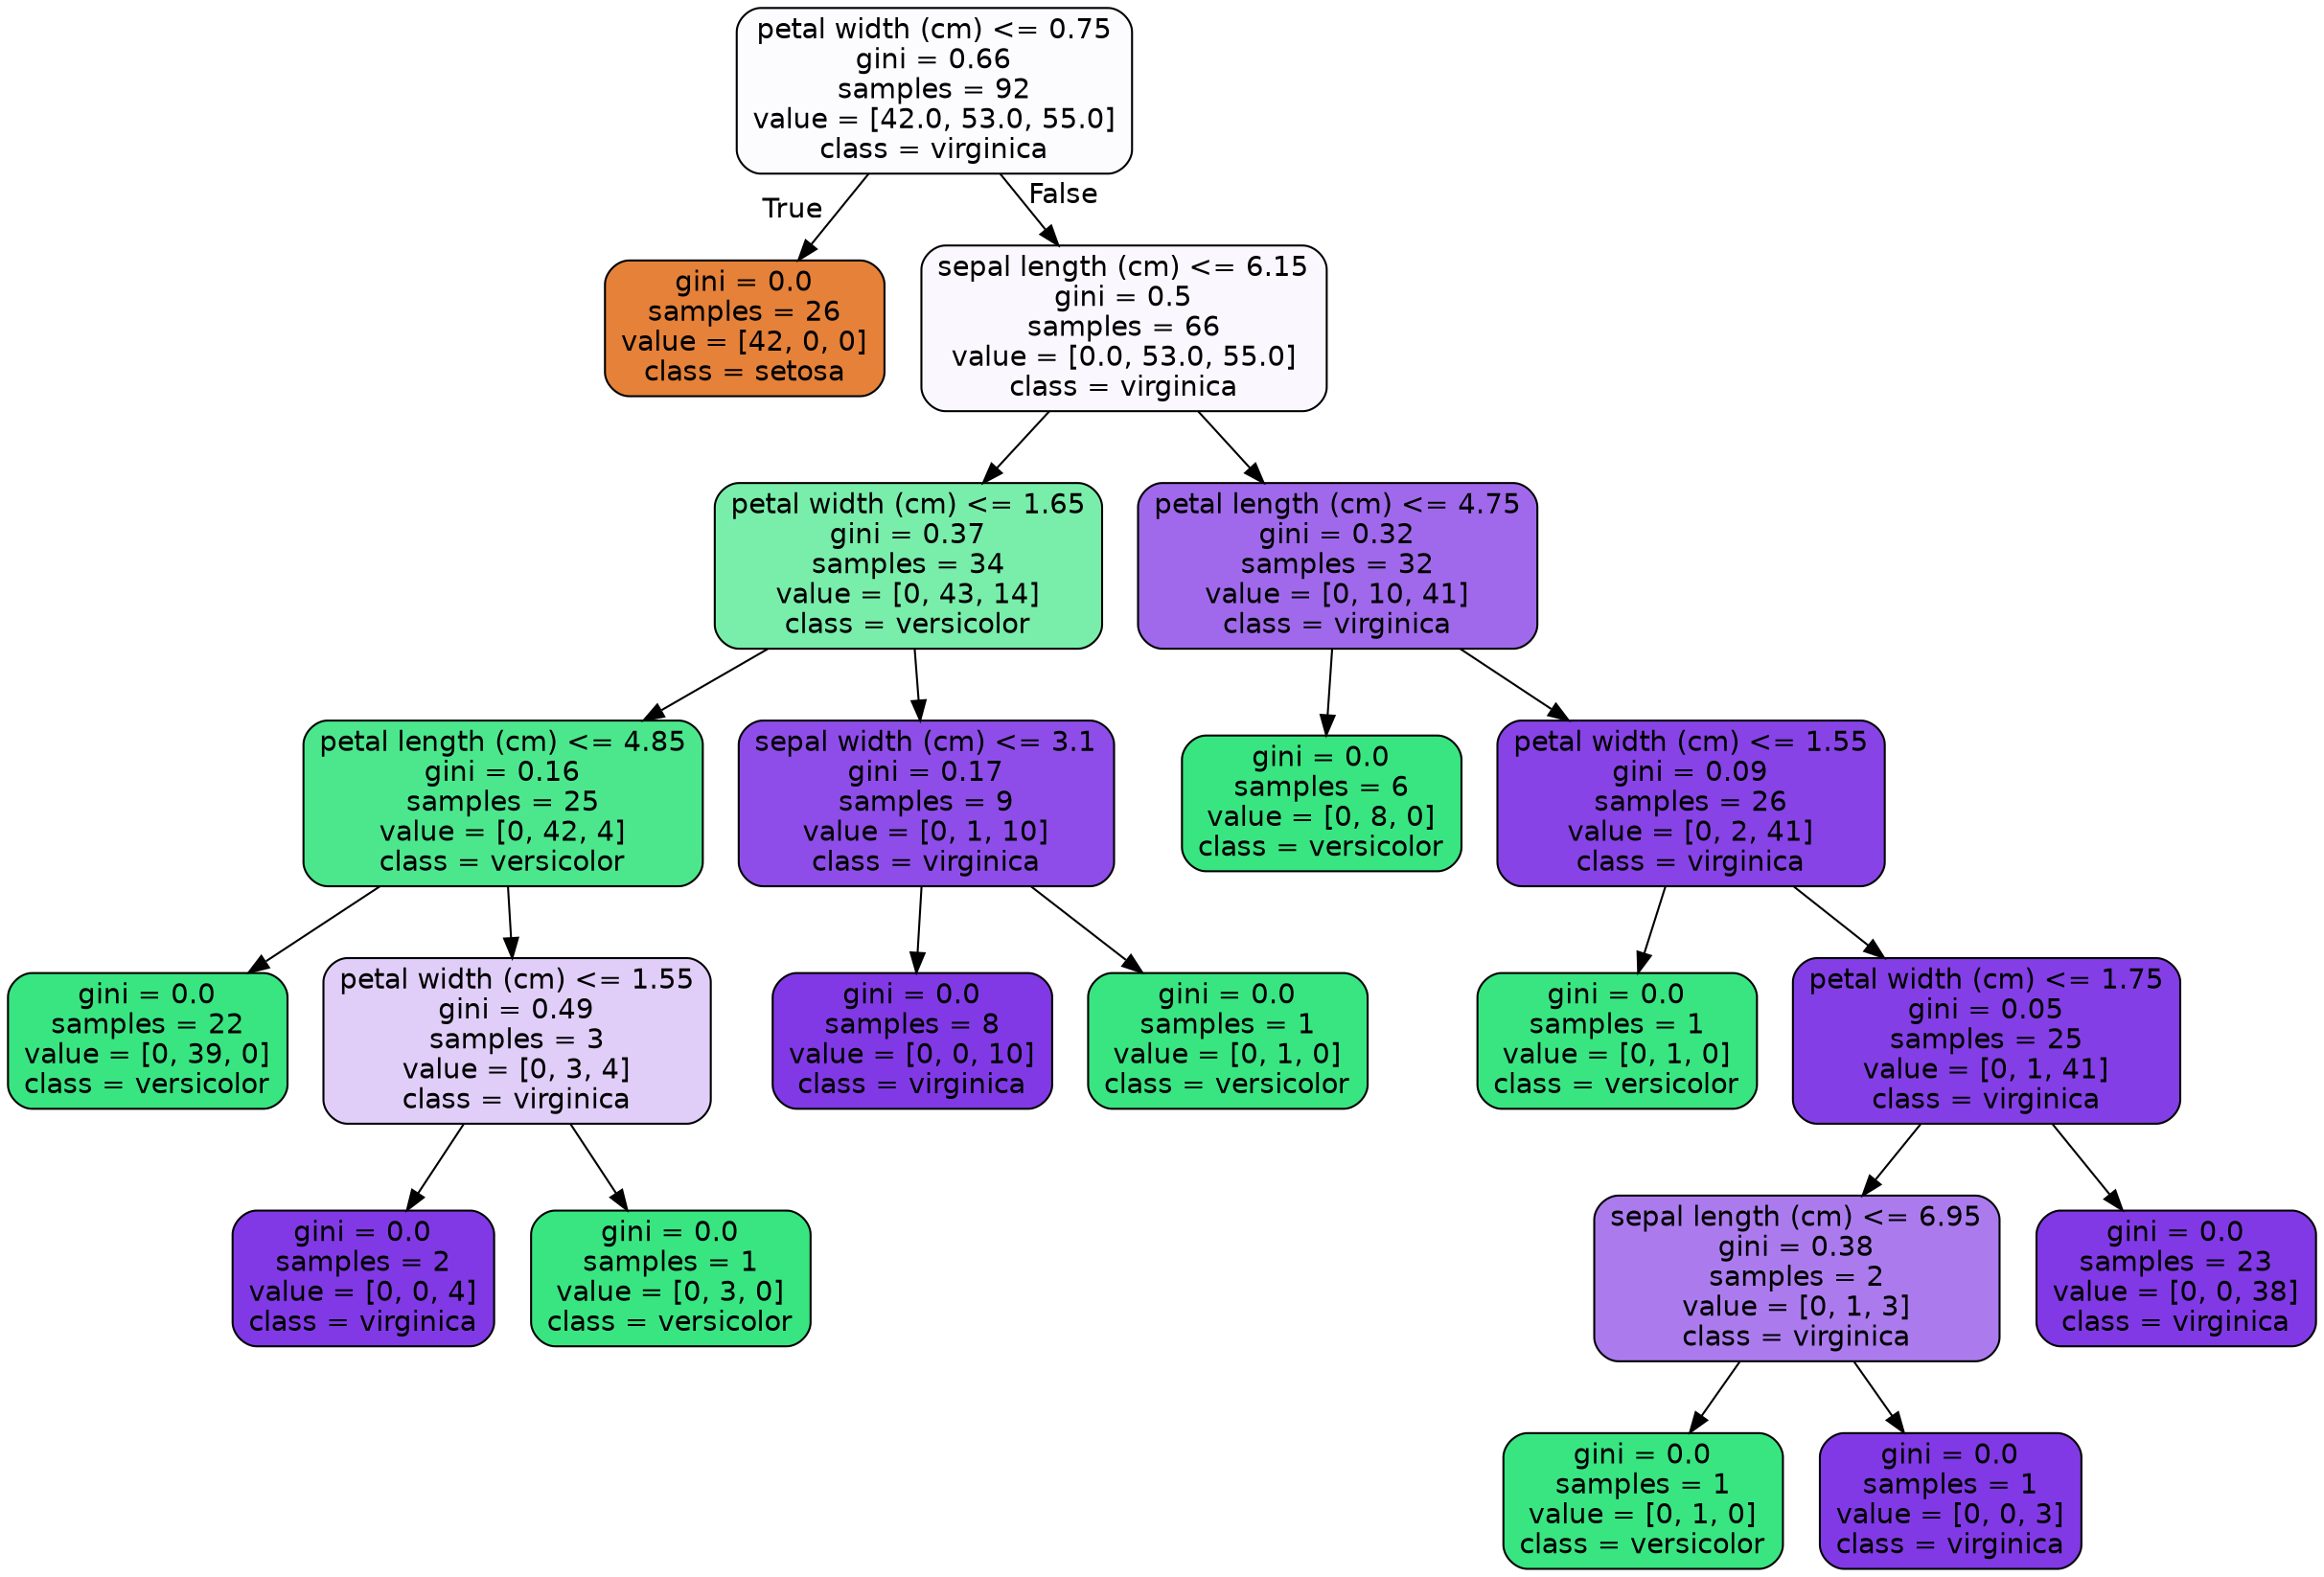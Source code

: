 digraph Tree {
node [shape=box, style="filled, rounded", color="black", fontname="helvetica"] ;
edge [fontname="helvetica"] ;
0 [label="petal width (cm) <= 0.75\ngini = 0.66\nsamples = 92\nvalue = [42.0, 53.0, 55.0]\nclass = virginica", fillcolor="#fcfbfe"] ;
1 [label="gini = 0.0\nsamples = 26\nvalue = [42, 0, 0]\nclass = setosa", fillcolor="#e58139"] ;
0 -> 1 [labeldistance=2.5, labelangle=45, headlabel="True"] ;
2 [label="sepal length (cm) <= 6.15\ngini = 0.5\nsamples = 66\nvalue = [0.0, 53.0, 55.0]\nclass = virginica", fillcolor="#faf8fe"] ;
0 -> 2 [labeldistance=2.5, labelangle=-45, headlabel="False"] ;
3 [label="petal width (cm) <= 1.65\ngini = 0.37\nsamples = 34\nvalue = [0, 43, 14]\nclass = versicolor", fillcolor="#79edaa"] ;
2 -> 3 ;
4 [label="petal length (cm) <= 4.85\ngini = 0.16\nsamples = 25\nvalue = [0, 42, 4]\nclass = versicolor", fillcolor="#4ce78d"] ;
3 -> 4 ;
5 [label="gini = 0.0\nsamples = 22\nvalue = [0, 39, 0]\nclass = versicolor", fillcolor="#39e581"] ;
4 -> 5 ;
6 [label="petal width (cm) <= 1.55\ngini = 0.49\nsamples = 3\nvalue = [0, 3, 4]\nclass = virginica", fillcolor="#e0cef8"] ;
4 -> 6 ;
7 [label="gini = 0.0\nsamples = 2\nvalue = [0, 0, 4]\nclass = virginica", fillcolor="#8139e5"] ;
6 -> 7 ;
8 [label="gini = 0.0\nsamples = 1\nvalue = [0, 3, 0]\nclass = versicolor", fillcolor="#39e581"] ;
6 -> 8 ;
9 [label="sepal width (cm) <= 3.1\ngini = 0.17\nsamples = 9\nvalue = [0, 1, 10]\nclass = virginica", fillcolor="#8e4de8"] ;
3 -> 9 ;
10 [label="gini = 0.0\nsamples = 8\nvalue = [0, 0, 10]\nclass = virginica", fillcolor="#8139e5"] ;
9 -> 10 ;
11 [label="gini = 0.0\nsamples = 1\nvalue = [0, 1, 0]\nclass = versicolor", fillcolor="#39e581"] ;
9 -> 11 ;
12 [label="petal length (cm) <= 4.75\ngini = 0.32\nsamples = 32\nvalue = [0, 10, 41]\nclass = virginica", fillcolor="#a069eb"] ;
2 -> 12 ;
13 [label="gini = 0.0\nsamples = 6\nvalue = [0, 8, 0]\nclass = versicolor", fillcolor="#39e581"] ;
12 -> 13 ;
14 [label="petal width (cm) <= 1.55\ngini = 0.09\nsamples = 26\nvalue = [0, 2, 41]\nclass = virginica", fillcolor="#8743e6"] ;
12 -> 14 ;
15 [label="gini = 0.0\nsamples = 1\nvalue = [0, 1, 0]\nclass = versicolor", fillcolor="#39e581"] ;
14 -> 15 ;
16 [label="petal width (cm) <= 1.75\ngini = 0.05\nsamples = 25\nvalue = [0, 1, 41]\nclass = virginica", fillcolor="#843ee6"] ;
14 -> 16 ;
17 [label="sepal length (cm) <= 6.95\ngini = 0.38\nsamples = 2\nvalue = [0, 1, 3]\nclass = virginica", fillcolor="#ab7bee"] ;
16 -> 17 ;
18 [label="gini = 0.0\nsamples = 1\nvalue = [0, 1, 0]\nclass = versicolor", fillcolor="#39e581"] ;
17 -> 18 ;
19 [label="gini = 0.0\nsamples = 1\nvalue = [0, 0, 3]\nclass = virginica", fillcolor="#8139e5"] ;
17 -> 19 ;
20 [label="gini = 0.0\nsamples = 23\nvalue = [0, 0, 38]\nclass = virginica", fillcolor="#8139e5"] ;
16 -> 20 ;
}